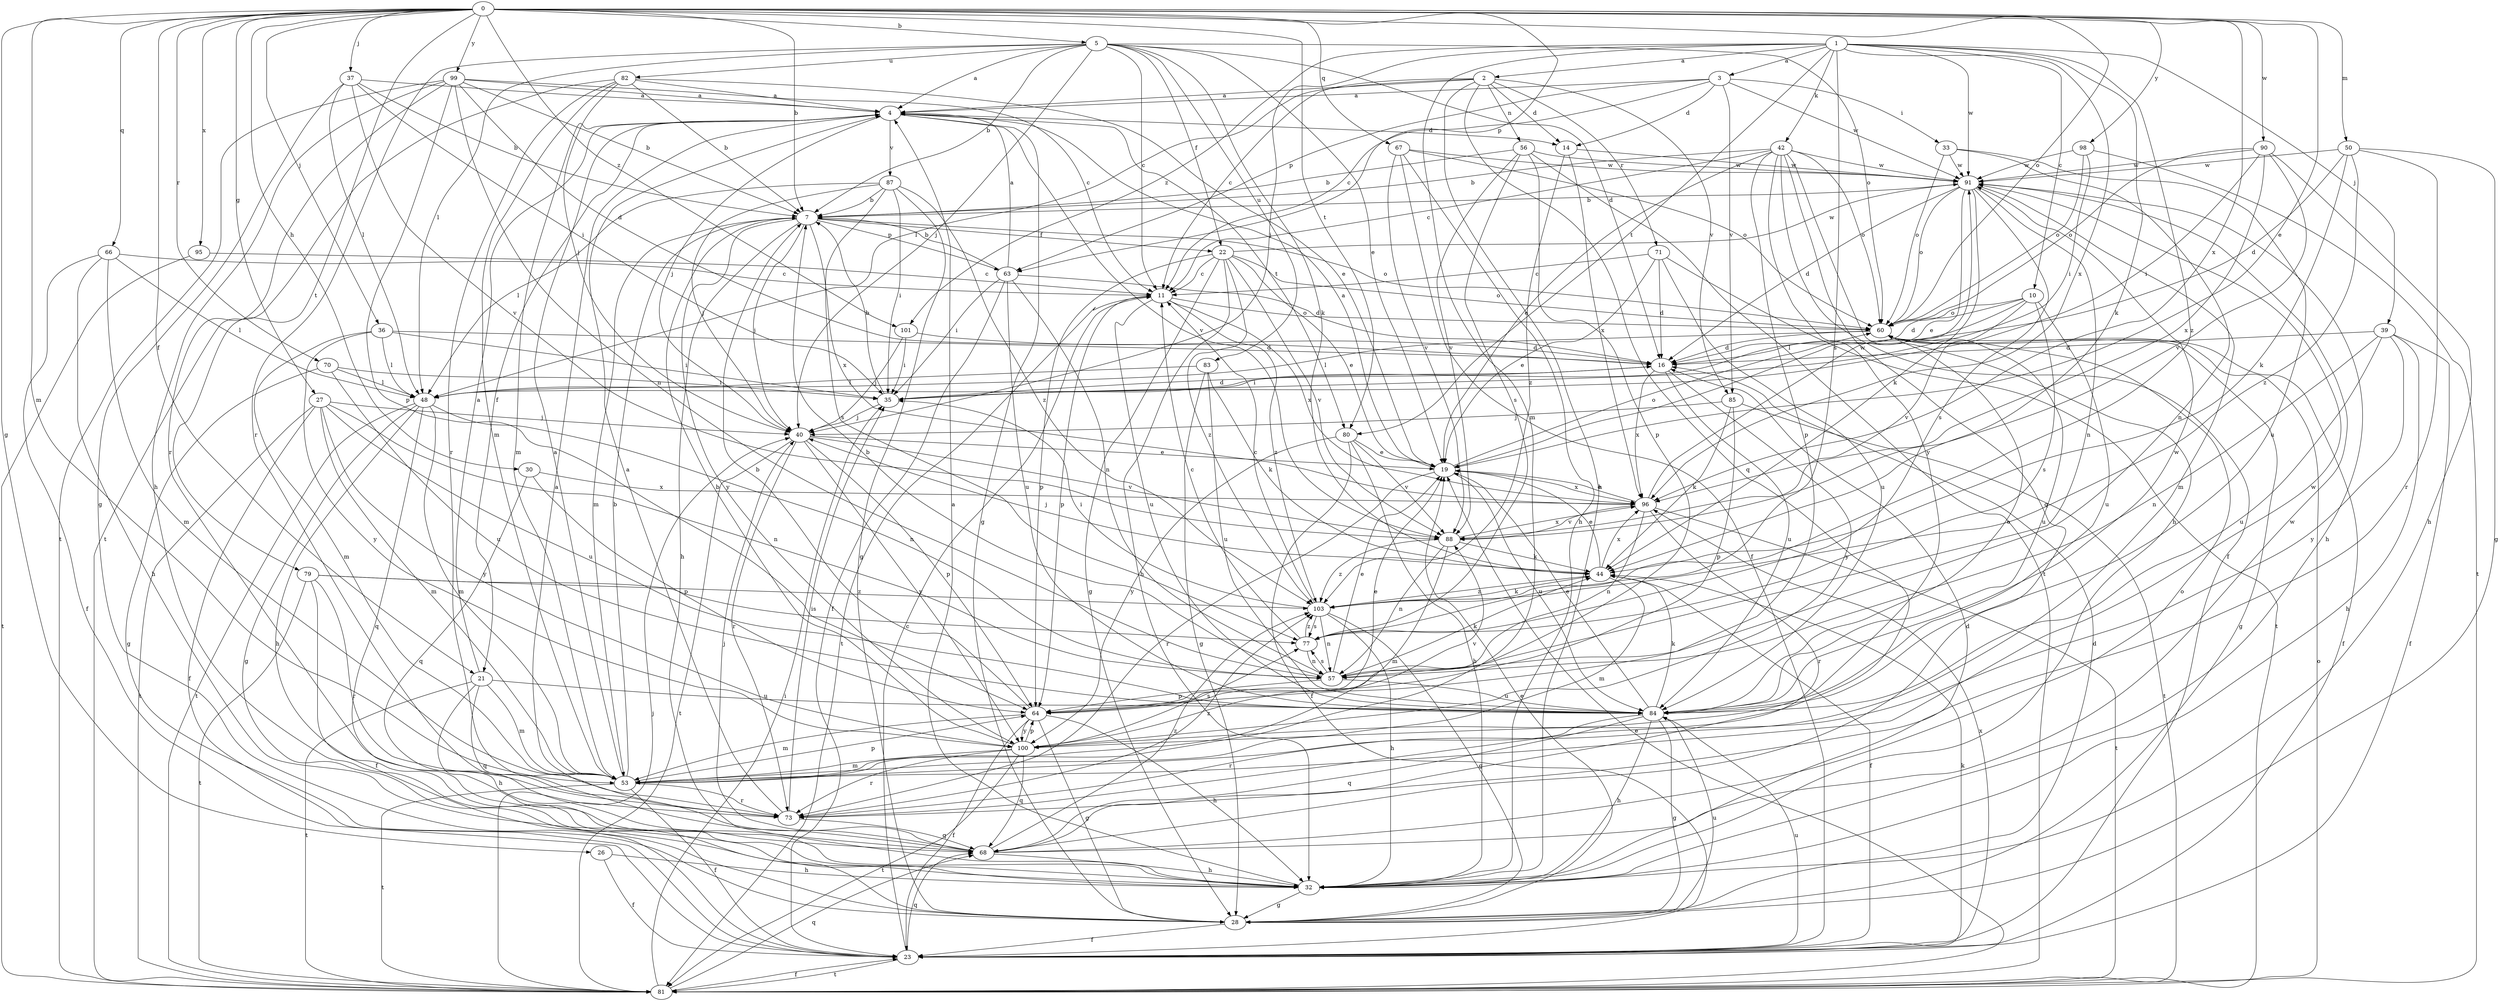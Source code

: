strict digraph  {
0;
1;
2;
3;
4;
5;
7;
10;
11;
14;
16;
19;
21;
22;
23;
26;
27;
28;
30;
32;
33;
35;
36;
37;
39;
40;
42;
44;
48;
50;
53;
56;
57;
60;
63;
64;
66;
67;
68;
70;
71;
73;
77;
79;
80;
81;
82;
83;
84;
85;
87;
88;
90;
91;
95;
96;
98;
99;
100;
101;
103;
0 -> 5  [label=b];
0 -> 7  [label=b];
0 -> 19  [label=e];
0 -> 21  [label=f];
0 -> 26  [label=g];
0 -> 27  [label=g];
0 -> 30  [label=h];
0 -> 36  [label=j];
0 -> 37  [label=j];
0 -> 50  [label=m];
0 -> 53  [label=m];
0 -> 60  [label=o];
0 -> 63  [label=p];
0 -> 66  [label=q];
0 -> 67  [label=q];
0 -> 70  [label=r];
0 -> 79  [label=t];
0 -> 80  [label=t];
0 -> 90  [label=w];
0 -> 95  [label=x];
0 -> 96  [label=x];
0 -> 98  [label=y];
0 -> 99  [label=y];
0 -> 101  [label=z];
1 -> 2  [label=a];
1 -> 3  [label=a];
1 -> 10  [label=c];
1 -> 39  [label=j];
1 -> 40  [label=j];
1 -> 42  [label=k];
1 -> 44  [label=k];
1 -> 53  [label=m];
1 -> 77  [label=s];
1 -> 80  [label=t];
1 -> 91  [label=w];
1 -> 96  [label=x];
1 -> 101  [label=z];
1 -> 103  [label=z];
2 -> 4  [label=a];
2 -> 11  [label=c];
2 -> 14  [label=d];
2 -> 32  [label=h];
2 -> 48  [label=l];
2 -> 56  [label=n];
2 -> 68  [label=q];
2 -> 71  [label=r];
2 -> 85  [label=v];
3 -> 4  [label=a];
3 -> 11  [label=c];
3 -> 14  [label=d];
3 -> 33  [label=i];
3 -> 63  [label=p];
3 -> 85  [label=v];
3 -> 91  [label=w];
4 -> 14  [label=d];
4 -> 21  [label=f];
4 -> 28  [label=g];
4 -> 40  [label=j];
4 -> 53  [label=m];
4 -> 80  [label=t];
4 -> 87  [label=v];
4 -> 88  [label=v];
5 -> 4  [label=a];
5 -> 7  [label=b];
5 -> 11  [label=c];
5 -> 16  [label=d];
5 -> 19  [label=e];
5 -> 22  [label=f];
5 -> 40  [label=j];
5 -> 44  [label=k];
5 -> 48  [label=l];
5 -> 60  [label=o];
5 -> 73  [label=r];
5 -> 82  [label=u];
5 -> 83  [label=u];
7 -> 22  [label=f];
7 -> 32  [label=h];
7 -> 40  [label=j];
7 -> 53  [label=m];
7 -> 60  [label=o];
7 -> 63  [label=p];
7 -> 96  [label=x];
7 -> 100  [label=y];
10 -> 16  [label=d];
10 -> 48  [label=l];
10 -> 60  [label=o];
10 -> 77  [label=s];
10 -> 84  [label=u];
10 -> 88  [label=v];
11 -> 60  [label=o];
11 -> 64  [label=p];
11 -> 81  [label=t];
11 -> 84  [label=u];
11 -> 96  [label=x];
11 -> 103  [label=z];
14 -> 91  [label=w];
14 -> 96  [label=x];
14 -> 103  [label=z];
16 -> 35  [label=i];
16 -> 84  [label=u];
16 -> 96  [label=x];
16 -> 100  [label=y];
19 -> 4  [label=a];
19 -> 60  [label=o];
19 -> 73  [label=r];
19 -> 84  [label=u];
19 -> 96  [label=x];
21 -> 4  [label=a];
21 -> 32  [label=h];
21 -> 53  [label=m];
21 -> 68  [label=q];
21 -> 81  [label=t];
21 -> 84  [label=u];
22 -> 11  [label=c];
22 -> 19  [label=e];
22 -> 28  [label=g];
22 -> 32  [label=h];
22 -> 60  [label=o];
22 -> 64  [label=p];
22 -> 88  [label=v];
22 -> 91  [label=w];
22 -> 103  [label=z];
23 -> 11  [label=c];
23 -> 44  [label=k];
23 -> 68  [label=q];
23 -> 81  [label=t];
23 -> 84  [label=u];
23 -> 96  [label=x];
26 -> 23  [label=f];
26 -> 32  [label=h];
27 -> 23  [label=f];
27 -> 40  [label=j];
27 -> 53  [label=m];
27 -> 57  [label=n];
27 -> 81  [label=t];
27 -> 84  [label=u];
27 -> 100  [label=y];
28 -> 16  [label=d];
28 -> 19  [label=e];
28 -> 23  [label=f];
28 -> 84  [label=u];
30 -> 64  [label=p];
30 -> 68  [label=q];
30 -> 96  [label=x];
32 -> 4  [label=a];
32 -> 16  [label=d];
32 -> 28  [label=g];
33 -> 57  [label=n];
33 -> 60  [label=o];
33 -> 84  [label=u];
33 -> 91  [label=w];
35 -> 7  [label=b];
35 -> 16  [label=d];
35 -> 40  [label=j];
36 -> 16  [label=d];
36 -> 35  [label=i];
36 -> 48  [label=l];
36 -> 53  [label=m];
36 -> 100  [label=y];
37 -> 4  [label=a];
37 -> 7  [label=b];
37 -> 28  [label=g];
37 -> 35  [label=i];
37 -> 48  [label=l];
37 -> 88  [label=v];
39 -> 16  [label=d];
39 -> 23  [label=f];
39 -> 32  [label=h];
39 -> 57  [label=n];
39 -> 84  [label=u];
39 -> 100  [label=y];
40 -> 19  [label=e];
40 -> 64  [label=p];
40 -> 73  [label=r];
40 -> 81  [label=t];
40 -> 88  [label=v];
40 -> 100  [label=y];
42 -> 7  [label=b];
42 -> 11  [label=c];
42 -> 19  [label=e];
42 -> 23  [label=f];
42 -> 32  [label=h];
42 -> 60  [label=o];
42 -> 64  [label=p];
42 -> 68  [label=q];
42 -> 91  [label=w];
42 -> 100  [label=y];
44 -> 19  [label=e];
44 -> 23  [label=f];
44 -> 40  [label=j];
44 -> 53  [label=m];
44 -> 96  [label=x];
44 -> 103  [label=z];
48 -> 28  [label=g];
48 -> 32  [label=h];
48 -> 53  [label=m];
48 -> 57  [label=n];
48 -> 68  [label=q];
48 -> 81  [label=t];
50 -> 16  [label=d];
50 -> 28  [label=g];
50 -> 44  [label=k];
50 -> 73  [label=r];
50 -> 91  [label=w];
50 -> 103  [label=z];
53 -> 4  [label=a];
53 -> 7  [label=b];
53 -> 23  [label=f];
53 -> 64  [label=p];
53 -> 73  [label=r];
53 -> 81  [label=t];
53 -> 91  [label=w];
56 -> 7  [label=b];
56 -> 64  [label=p];
56 -> 77  [label=s];
56 -> 81  [label=t];
56 -> 88  [label=v];
56 -> 91  [label=w];
57 -> 7  [label=b];
57 -> 19  [label=e];
57 -> 44  [label=k];
57 -> 64  [label=p];
57 -> 77  [label=s];
57 -> 84  [label=u];
60 -> 16  [label=d];
60 -> 23  [label=f];
60 -> 28  [label=g];
60 -> 48  [label=l];
60 -> 84  [label=u];
63 -> 4  [label=a];
63 -> 7  [label=b];
63 -> 16  [label=d];
63 -> 23  [label=f];
63 -> 35  [label=i];
63 -> 57  [label=n];
63 -> 84  [label=u];
64 -> 7  [label=b];
64 -> 19  [label=e];
64 -> 23  [label=f];
64 -> 28  [label=g];
64 -> 32  [label=h];
64 -> 53  [label=m];
64 -> 100  [label=y];
66 -> 11  [label=c];
66 -> 23  [label=f];
66 -> 32  [label=h];
66 -> 48  [label=l];
66 -> 53  [label=m];
67 -> 23  [label=f];
67 -> 32  [label=h];
67 -> 60  [label=o];
67 -> 88  [label=v];
67 -> 91  [label=w];
68 -> 4  [label=a];
68 -> 32  [label=h];
68 -> 40  [label=j];
68 -> 60  [label=o];
68 -> 91  [label=w];
68 -> 103  [label=z];
70 -> 28  [label=g];
70 -> 35  [label=i];
70 -> 48  [label=l];
70 -> 84  [label=u];
71 -> 11  [label=c];
71 -> 16  [label=d];
71 -> 19  [label=e];
71 -> 81  [label=t];
71 -> 84  [label=u];
73 -> 4  [label=a];
73 -> 35  [label=i];
73 -> 68  [label=q];
73 -> 103  [label=z];
77 -> 11  [label=c];
77 -> 57  [label=n];
77 -> 103  [label=z];
79 -> 23  [label=f];
79 -> 73  [label=r];
79 -> 77  [label=s];
79 -> 81  [label=t];
79 -> 103  [label=z];
80 -> 19  [label=e];
80 -> 23  [label=f];
80 -> 32  [label=h];
80 -> 88  [label=v];
80 -> 100  [label=y];
81 -> 19  [label=e];
81 -> 23  [label=f];
81 -> 35  [label=i];
81 -> 40  [label=j];
81 -> 60  [label=o];
81 -> 68  [label=q];
82 -> 4  [label=a];
82 -> 7  [label=b];
82 -> 19  [label=e];
82 -> 40  [label=j];
82 -> 53  [label=m];
82 -> 73  [label=r];
82 -> 81  [label=t];
83 -> 28  [label=g];
83 -> 44  [label=k];
83 -> 48  [label=l];
83 -> 84  [label=u];
84 -> 19  [label=e];
84 -> 28  [label=g];
84 -> 32  [label=h];
84 -> 44  [label=k];
84 -> 60  [label=o];
84 -> 68  [label=q];
84 -> 73  [label=r];
84 -> 91  [label=w];
85 -> 40  [label=j];
85 -> 44  [label=k];
85 -> 64  [label=p];
85 -> 81  [label=t];
87 -> 7  [label=b];
87 -> 28  [label=g];
87 -> 35  [label=i];
87 -> 40  [label=j];
87 -> 48  [label=l];
87 -> 77  [label=s];
87 -> 103  [label=z];
88 -> 44  [label=k];
88 -> 53  [label=m];
88 -> 57  [label=n];
88 -> 96  [label=x];
88 -> 103  [label=z];
90 -> 32  [label=h];
90 -> 35  [label=i];
90 -> 60  [label=o];
90 -> 88  [label=v];
90 -> 91  [label=w];
90 -> 96  [label=x];
91 -> 7  [label=b];
91 -> 16  [label=d];
91 -> 19  [label=e];
91 -> 32  [label=h];
91 -> 44  [label=k];
91 -> 53  [label=m];
91 -> 57  [label=n];
91 -> 60  [label=o];
91 -> 77  [label=s];
95 -> 11  [label=c];
95 -> 81  [label=t];
96 -> 19  [label=e];
96 -> 57  [label=n];
96 -> 73  [label=r];
96 -> 81  [label=t];
96 -> 88  [label=v];
96 -> 91  [label=w];
98 -> 35  [label=i];
98 -> 60  [label=o];
98 -> 81  [label=t];
98 -> 91  [label=w];
99 -> 4  [label=a];
99 -> 7  [label=b];
99 -> 11  [label=c];
99 -> 16  [label=d];
99 -> 32  [label=h];
99 -> 57  [label=n];
99 -> 64  [label=p];
99 -> 73  [label=r];
99 -> 81  [label=t];
100 -> 7  [label=b];
100 -> 53  [label=m];
100 -> 64  [label=p];
100 -> 68  [label=q];
100 -> 73  [label=r];
100 -> 77  [label=s];
100 -> 81  [label=t];
100 -> 88  [label=v];
101 -> 16  [label=d];
101 -> 35  [label=i];
101 -> 40  [label=j];
103 -> 11  [label=c];
103 -> 28  [label=g];
103 -> 32  [label=h];
103 -> 35  [label=i];
103 -> 44  [label=k];
103 -> 57  [label=n];
103 -> 77  [label=s];
}

